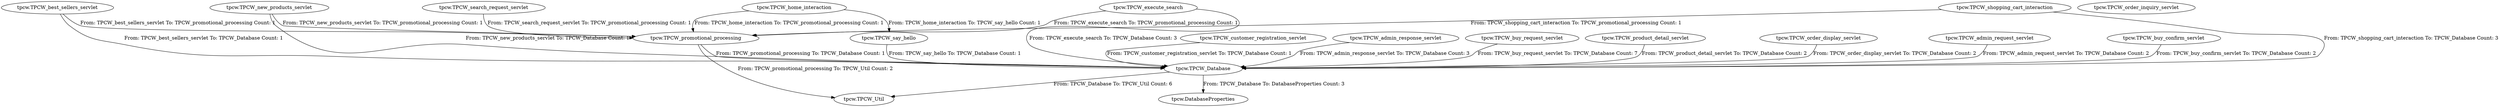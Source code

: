 digraph G {
"tpcw.TPCW_shopping_cart_interaction";
"tpcw.TPCW_Util";
"tpcw.TPCW_Database";
"tpcw.TPCW_best_sellers_servlet";
"tpcw.TPCW_say_hello";
"tpcw.TPCW_order_inquiry_servlet";
"tpcw.TPCW_customer_registration_servlet";
"tpcw.TPCW_search_request_servlet";
"tpcw.TPCW_admin_response_servlet";
"tpcw.TPCW_buy_request_servlet";
"tpcw.TPCW_new_products_servlet";
"tpcw.DatabaseProperties";
"tpcw.TPCW_home_interaction";
"tpcw.TPCW_product_detail_servlet";
"tpcw.TPCW_order_display_servlet";
"tpcw.TPCW_admin_request_servlet";
"tpcw.TPCW_buy_confirm_servlet";
"tpcw.TPCW_execute_search";
"tpcw.TPCW_promotional_processing";
"tpcw.TPCW_shopping_cart_interaction" -> "tpcw.TPCW_Database" [label="From: TPCW_shopping_cart_interaction To: TPCW_Database Count: 3"];
"tpcw.TPCW_shopping_cart_interaction" -> "tpcw.TPCW_promotional_processing" [label="From: TPCW_shopping_cart_interaction To: TPCW_promotional_processing Count: 1"];
"tpcw.TPCW_Database" -> "tpcw.DatabaseProperties" [label="From: TPCW_Database To: DatabaseProperties Count: 3"];
"tpcw.TPCW_Database" -> "tpcw.TPCW_Util" [label="From: TPCW_Database To: TPCW_Util Count: 6"];
"tpcw.TPCW_best_sellers_servlet" -> "tpcw.TPCW_promotional_processing" [label="From: TPCW_best_sellers_servlet To: TPCW_promotional_processing Count: 1"];
"tpcw.TPCW_best_sellers_servlet" -> "tpcw.TPCW_Database" [label="From: TPCW_best_sellers_servlet To: TPCW_Database Count: 1"];
"tpcw.TPCW_say_hello" -> "tpcw.TPCW_Database" [label="From: TPCW_say_hello To: TPCW_Database Count: 1"];
"tpcw.TPCW_customer_registration_servlet" -> "tpcw.TPCW_Database" [label="From: TPCW_customer_registration_servlet To: TPCW_Database Count: 1"];
"tpcw.TPCW_search_request_servlet" -> "tpcw.TPCW_promotional_processing" [label="From: TPCW_search_request_servlet To: TPCW_promotional_processing Count: 1"];
"tpcw.TPCW_admin_response_servlet" -> "tpcw.TPCW_Database" [label="From: TPCW_admin_response_servlet To: TPCW_Database Count: 3"];
"tpcw.TPCW_buy_request_servlet" -> "tpcw.TPCW_Database" [label="From: TPCW_buy_request_servlet To: TPCW_Database Count: 7"];
"tpcw.TPCW_new_products_servlet" -> "tpcw.TPCW_promotional_processing" [label="From: TPCW_new_products_servlet To: TPCW_promotional_processing Count: 1"];
"tpcw.TPCW_new_products_servlet" -> "tpcw.TPCW_Database" [label="From: TPCW_new_products_servlet To: TPCW_Database Count: 1"];
"tpcw.TPCW_home_interaction" -> "tpcw.TPCW_say_hello" [label="From: TPCW_home_interaction To: TPCW_say_hello Count: 1"];
"tpcw.TPCW_home_interaction" -> "tpcw.TPCW_promotional_processing" [label="From: TPCW_home_interaction To: TPCW_promotional_processing Count: 1"];
"tpcw.TPCW_product_detail_servlet" -> "tpcw.TPCW_Database" [label="From: TPCW_product_detail_servlet To: TPCW_Database Count: 2"];
"tpcw.TPCW_order_display_servlet" -> "tpcw.TPCW_Database" [label="From: TPCW_order_display_servlet To: TPCW_Database Count: 2"];
"tpcw.TPCW_admin_request_servlet" -> "tpcw.TPCW_Database" [label="From: TPCW_admin_request_servlet To: TPCW_Database Count: 2"];
"tpcw.TPCW_buy_confirm_servlet" -> "tpcw.TPCW_Database" [label="From: TPCW_buy_confirm_servlet To: TPCW_Database Count: 2"];
"tpcw.TPCW_execute_search" -> "tpcw.TPCW_promotional_processing" [label="From: TPCW_execute_search To: TPCW_promotional_processing Count: 1"];
"tpcw.TPCW_execute_search" -> "tpcw.TPCW_Database" [label="From: TPCW_execute_search To: TPCW_Database Count: 3"];
"tpcw.TPCW_promotional_processing" -> "tpcw.TPCW_Util" [label="From: TPCW_promotional_processing To: TPCW_Util Count: 2"];
"tpcw.TPCW_promotional_processing" -> "tpcw.TPCW_Database" [label="From: TPCW_promotional_processing To: TPCW_Database Count: 1"];
}
